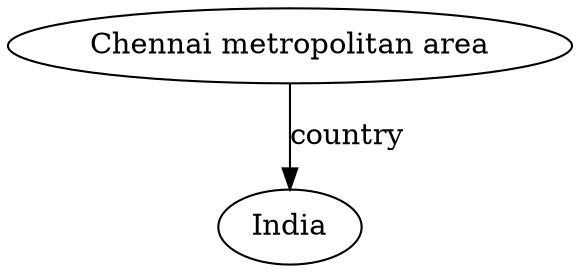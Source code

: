 strict digraph  {
"Chennai metropolitan area";
India;
"Chennai metropolitan area" -> India  [label=country];
}
